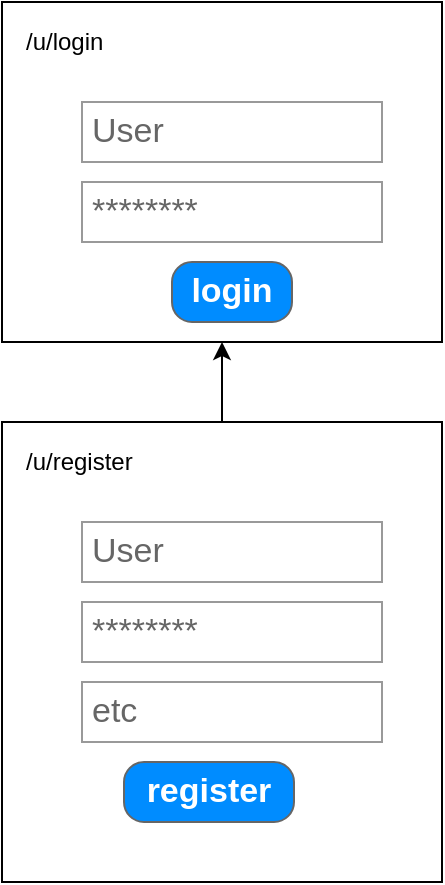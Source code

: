 <mxfile version="13.7.7" type="github">
  <diagram id="twoQJrDORvGiON3TNo8H" name="Page-1">
    <mxGraphModel dx="2062" dy="1110" grid="1" gridSize="10" guides="1" tooltips="1" connect="1" arrows="1" fold="1" page="1" pageScale="1" pageWidth="827" pageHeight="1169" math="0" shadow="0">
      <root>
        <mxCell id="0" />
        <mxCell id="1" parent="0" />
        <mxCell id="9aRCrfbuCrH0pqJFe89C-17" value="" style="group" vertex="1" connectable="0" parent="1">
          <mxGeometry x="70" y="420" width="220" height="230" as="geometry" />
        </mxCell>
        <mxCell id="9aRCrfbuCrH0pqJFe89C-11" value="" style="rounded=0;whiteSpace=wrap;html=1;" vertex="1" parent="9aRCrfbuCrH0pqJFe89C-17">
          <mxGeometry width="220" height="230" as="geometry" />
        </mxCell>
        <mxCell id="9aRCrfbuCrH0pqJFe89C-12" value="/u/register" style="text;html=1;strokeColor=none;fillColor=none;align=left;verticalAlign=middle;whiteSpace=wrap;rounded=0;" vertex="1" parent="9aRCrfbuCrH0pqJFe89C-17">
          <mxGeometry x="10" y="10" width="60" height="20" as="geometry" />
        </mxCell>
        <mxCell id="9aRCrfbuCrH0pqJFe89C-13" value="********" style="strokeWidth=1;shadow=0;dashed=0;align=center;html=1;shape=mxgraph.mockup.forms.pwField;strokeColor=#999999;mainText=;align=left;fontColor=#666666;fontSize=17;spacingLeft=3;" vertex="1" parent="9aRCrfbuCrH0pqJFe89C-17">
          <mxGeometry x="40" y="90" width="150" height="30" as="geometry" />
        </mxCell>
        <mxCell id="9aRCrfbuCrH0pqJFe89C-14" value="register" style="strokeWidth=1;shadow=0;dashed=0;align=center;html=1;shape=mxgraph.mockup.buttons.button;strokeColor=#666666;fontColor=#ffffff;mainText=;buttonStyle=round;fontSize=17;fontStyle=1;fillColor=#008cff;whiteSpace=wrap;" vertex="1" parent="9aRCrfbuCrH0pqJFe89C-17">
          <mxGeometry x="61" y="170" width="85" height="30" as="geometry" />
        </mxCell>
        <mxCell id="9aRCrfbuCrH0pqJFe89C-15" value="User" style="strokeWidth=1;shadow=0;dashed=0;align=center;html=1;shape=mxgraph.mockup.forms.pwField;strokeColor=#999999;mainText=;align=left;fontColor=#666666;fontSize=17;spacingLeft=3;" vertex="1" parent="9aRCrfbuCrH0pqJFe89C-17">
          <mxGeometry x="40" y="50" width="150" height="30" as="geometry" />
        </mxCell>
        <mxCell id="9aRCrfbuCrH0pqJFe89C-16" value="etc" style="strokeWidth=1;shadow=0;dashed=0;align=center;html=1;shape=mxgraph.mockup.forms.pwField;strokeColor=#999999;mainText=;align=left;fontColor=#666666;fontSize=17;spacingLeft=3;" vertex="1" parent="9aRCrfbuCrH0pqJFe89C-17">
          <mxGeometry x="40" y="130" width="150" height="30" as="geometry" />
        </mxCell>
        <mxCell id="9aRCrfbuCrH0pqJFe89C-18" value="" style="group" vertex="1" connectable="0" parent="1">
          <mxGeometry x="70" y="210" width="220" height="170" as="geometry" />
        </mxCell>
        <mxCell id="9aRCrfbuCrH0pqJFe89C-1" value="" style="rounded=0;whiteSpace=wrap;html=1;" vertex="1" parent="9aRCrfbuCrH0pqJFe89C-18">
          <mxGeometry width="220" height="170" as="geometry" />
        </mxCell>
        <mxCell id="9aRCrfbuCrH0pqJFe89C-2" value="/u/login" style="text;html=1;strokeColor=none;fillColor=none;align=left;verticalAlign=middle;whiteSpace=wrap;rounded=0;" vertex="1" parent="9aRCrfbuCrH0pqJFe89C-18">
          <mxGeometry x="10" y="10" width="40" height="20" as="geometry" />
        </mxCell>
        <mxCell id="9aRCrfbuCrH0pqJFe89C-4" value="********" style="strokeWidth=1;shadow=0;dashed=0;align=center;html=1;shape=mxgraph.mockup.forms.pwField;strokeColor=#999999;mainText=;align=left;fontColor=#666666;fontSize=17;spacingLeft=3;" vertex="1" parent="9aRCrfbuCrH0pqJFe89C-18">
          <mxGeometry x="40" y="90" width="150" height="30" as="geometry" />
        </mxCell>
        <mxCell id="9aRCrfbuCrH0pqJFe89C-9" value="login" style="strokeWidth=1;shadow=0;dashed=0;align=center;html=1;shape=mxgraph.mockup.buttons.button;strokeColor=#666666;fontColor=#ffffff;mainText=;buttonStyle=round;fontSize=17;fontStyle=1;fillColor=#008cff;whiteSpace=wrap;" vertex="1" parent="9aRCrfbuCrH0pqJFe89C-18">
          <mxGeometry x="85" y="130" width="60" height="30" as="geometry" />
        </mxCell>
        <mxCell id="9aRCrfbuCrH0pqJFe89C-10" value="User" style="strokeWidth=1;shadow=0;dashed=0;align=center;html=1;shape=mxgraph.mockup.forms.pwField;strokeColor=#999999;mainText=;align=left;fontColor=#666666;fontSize=17;spacingLeft=3;" vertex="1" parent="9aRCrfbuCrH0pqJFe89C-18">
          <mxGeometry x="40" y="50" width="150" height="30" as="geometry" />
        </mxCell>
        <mxCell id="9aRCrfbuCrH0pqJFe89C-19" style="edgeStyle=orthogonalEdgeStyle;rounded=0;orthogonalLoop=1;jettySize=auto;html=1;" edge="1" parent="1" source="9aRCrfbuCrH0pqJFe89C-11" target="9aRCrfbuCrH0pqJFe89C-1">
          <mxGeometry relative="1" as="geometry" />
        </mxCell>
      </root>
    </mxGraphModel>
  </diagram>
</mxfile>
